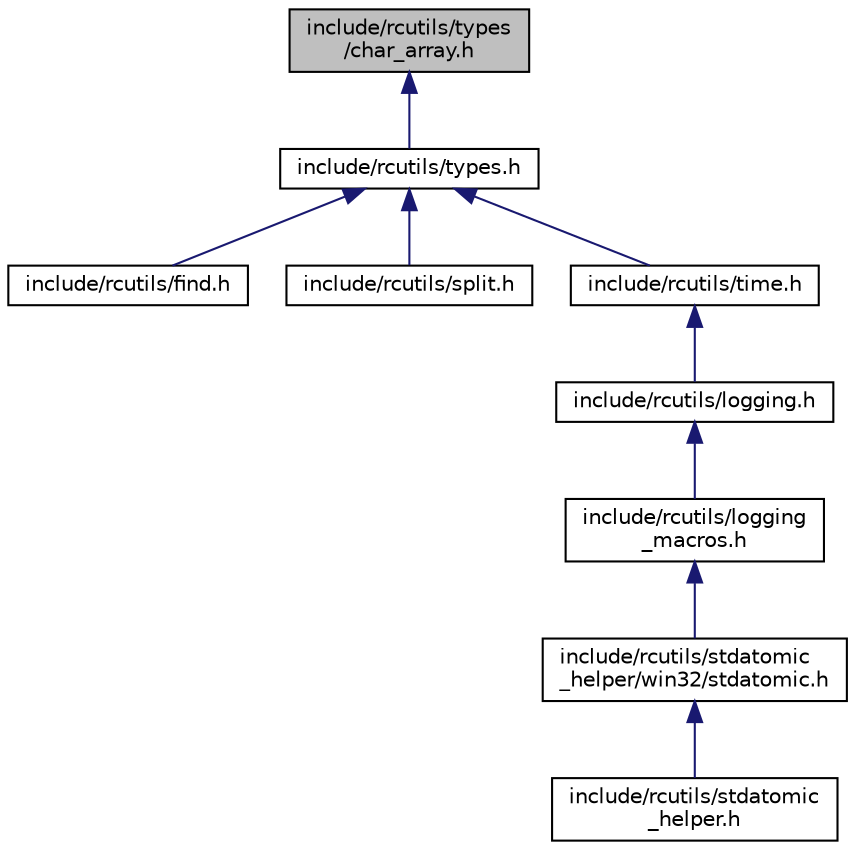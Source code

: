 digraph "include/rcutils/types/char_array.h"
{
  edge [fontname="Helvetica",fontsize="10",labelfontname="Helvetica",labelfontsize="10"];
  node [fontname="Helvetica",fontsize="10",shape=record];
  Node8 [label="include/rcutils/types\l/char_array.h",height=0.2,width=0.4,color="black", fillcolor="grey75", style="filled", fontcolor="black"];
  Node8 -> Node9 [dir="back",color="midnightblue",fontsize="10",style="solid",fontname="Helvetica"];
  Node9 [label="include/rcutils/types.h",height=0.2,width=0.4,color="black", fillcolor="white", style="filled",URL="$types_8h.html"];
  Node9 -> Node10 [dir="back",color="midnightblue",fontsize="10",style="solid",fontname="Helvetica"];
  Node10 [label="include/rcutils/find.h",height=0.2,width=0.4,color="black", fillcolor="white", style="filled",URL="$find_8h.html"];
  Node9 -> Node11 [dir="back",color="midnightblue",fontsize="10",style="solid",fontname="Helvetica"];
  Node11 [label="include/rcutils/split.h",height=0.2,width=0.4,color="black", fillcolor="white", style="filled",URL="$split_8h.html"];
  Node9 -> Node12 [dir="back",color="midnightblue",fontsize="10",style="solid",fontname="Helvetica"];
  Node12 [label="include/rcutils/time.h",height=0.2,width=0.4,color="black", fillcolor="white", style="filled",URL="$time_8h.html"];
  Node12 -> Node13 [dir="back",color="midnightblue",fontsize="10",style="solid",fontname="Helvetica"];
  Node13 [label="include/rcutils/logging.h",height=0.2,width=0.4,color="black", fillcolor="white", style="filled",URL="$logging_8h.html"];
  Node13 -> Node14 [dir="back",color="midnightblue",fontsize="10",style="solid",fontname="Helvetica"];
  Node14 [label="include/rcutils/logging\l_macros.h",height=0.2,width=0.4,color="black", fillcolor="white", style="filled",URL="$logging__macros_8h.html"];
  Node14 -> Node15 [dir="back",color="midnightblue",fontsize="10",style="solid",fontname="Helvetica"];
  Node15 [label="include/rcutils/stdatomic\l_helper/win32/stdatomic.h",height=0.2,width=0.4,color="black", fillcolor="white", style="filled",URL="$win32_2stdatomic_8h.html"];
  Node15 -> Node16 [dir="back",color="midnightblue",fontsize="10",style="solid",fontname="Helvetica"];
  Node16 [label="include/rcutils/stdatomic\l_helper.h",height=0.2,width=0.4,color="black", fillcolor="white", style="filled",URL="$stdatomic__helper_8h.html"];
}
